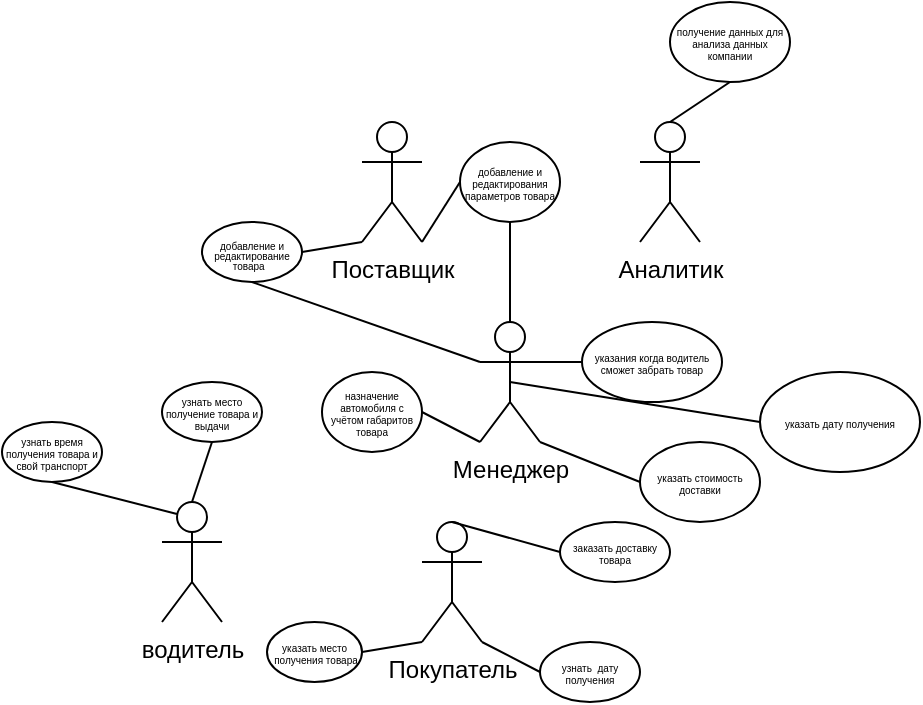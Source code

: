 <mxfile version="20.4.1" type="github">
  <diagram id="9mISTOdgkIwwT2x7VvCg" name="Страница 1">
    <mxGraphModel dx="511" dy="332" grid="1" gridSize="10" guides="1" tooltips="1" connect="1" arrows="1" fold="1" page="1" pageScale="1" pageWidth="827" pageHeight="1169" math="0" shadow="0">
      <root>
        <mxCell id="0" />
        <mxCell id="1" parent="0" />
        <mxCell id="vOyzcSi1PhW8EWlF-iAl-1" value="водитель" style="shape=umlActor;verticalLabelPosition=bottom;verticalAlign=top;html=1;outlineConnect=0;" vertex="1" parent="1">
          <mxGeometry x="130" y="250" width="30" height="60" as="geometry" />
        </mxCell>
        <mxCell id="vOyzcSi1PhW8EWlF-iAl-6" value="Поставщик" style="shape=umlActor;verticalLabelPosition=bottom;verticalAlign=top;html=1;outlineConnect=0;" vertex="1" parent="1">
          <mxGeometry x="230" y="60" width="30" height="60" as="geometry" />
        </mxCell>
        <mxCell id="vOyzcSi1PhW8EWlF-iAl-7" value="Покупатель" style="shape=umlActor;verticalLabelPosition=bottom;verticalAlign=top;html=1;outlineConnect=0;" vertex="1" parent="1">
          <mxGeometry x="260" y="260" width="30" height="60" as="geometry" />
        </mxCell>
        <mxCell id="vOyzcSi1PhW8EWlF-iAl-8" value="Менеджер" style="shape=umlActor;verticalLabelPosition=bottom;verticalAlign=top;html=1;outlineConnect=0;" vertex="1" parent="1">
          <mxGeometry x="289" y="160" width="30" height="60" as="geometry" />
        </mxCell>
        <mxCell id="vOyzcSi1PhW8EWlF-iAl-9" value="Аналитик" style="shape=umlActor;verticalLabelPosition=bottom;verticalAlign=top;html=1;outlineConnect=0;" vertex="1" parent="1">
          <mxGeometry x="369" y="60" width="30" height="60" as="geometry" />
        </mxCell>
        <mxCell id="vOyzcSi1PhW8EWlF-iAl-10" value="&lt;p style=&quot;line-height: 0.4;&quot;&gt;&lt;span style=&quot;font-size: 5px;&quot;&gt;добавление и редактирование товара&lt;/span&gt;&amp;nbsp;&lt;/p&gt;" style="ellipse;whiteSpace=wrap;html=1;align=center;" vertex="1" parent="1">
          <mxGeometry x="150" y="110" width="50" height="30" as="geometry" />
        </mxCell>
        <mxCell id="vOyzcSi1PhW8EWlF-iAl-15" value="добавление и редактирования параметров товара" style="ellipse;whiteSpace=wrap;html=1;fontSize=5;" vertex="1" parent="1">
          <mxGeometry x="279" y="70" width="50" height="40" as="geometry" />
        </mxCell>
        <mxCell id="vOyzcSi1PhW8EWlF-iAl-17" value="" style="endArrow=none;html=1;rounded=0;fontSize=5;exitX=1;exitY=0.5;exitDx=0;exitDy=0;entryX=0;entryY=1;entryDx=0;entryDy=0;entryPerimeter=0;" edge="1" parent="1" source="vOyzcSi1PhW8EWlF-iAl-10" target="vOyzcSi1PhW8EWlF-iAl-6">
          <mxGeometry width="50" height="50" relative="1" as="geometry">
            <mxPoint x="250" y="120" as="sourcePoint" />
            <mxPoint x="300" y="70" as="targetPoint" />
          </mxGeometry>
        </mxCell>
        <mxCell id="vOyzcSi1PhW8EWlF-iAl-18" value="" style="endArrow=none;html=1;rounded=0;fontSize=5;entryX=0;entryY=0.5;entryDx=0;entryDy=0;exitX=1;exitY=1;exitDx=0;exitDy=0;exitPerimeter=0;" edge="1" parent="1" source="vOyzcSi1PhW8EWlF-iAl-6" target="vOyzcSi1PhW8EWlF-iAl-15">
          <mxGeometry width="50" height="50" relative="1" as="geometry">
            <mxPoint x="250" y="100" as="sourcePoint" />
            <mxPoint x="300" y="50" as="targetPoint" />
          </mxGeometry>
        </mxCell>
        <mxCell id="vOyzcSi1PhW8EWlF-iAl-19" value="узнать время получения товара и свой транспорт" style="ellipse;whiteSpace=wrap;html=1;fontSize=5;" vertex="1" parent="1">
          <mxGeometry x="50" y="210" width="50" height="30" as="geometry" />
        </mxCell>
        <mxCell id="vOyzcSi1PhW8EWlF-iAl-20" value="" style="endArrow=none;html=1;rounded=0;fontSize=5;exitX=0.5;exitY=1;exitDx=0;exitDy=0;entryX=0.25;entryY=0.1;entryDx=0;entryDy=0;entryPerimeter=0;" edge="1" parent="1" source="vOyzcSi1PhW8EWlF-iAl-19" target="vOyzcSi1PhW8EWlF-iAl-1">
          <mxGeometry width="50" height="50" relative="1" as="geometry">
            <mxPoint x="250" y="190" as="sourcePoint" />
            <mxPoint x="300" y="140" as="targetPoint" />
          </mxGeometry>
        </mxCell>
        <mxCell id="vOyzcSi1PhW8EWlF-iAl-21" value="узнать&amp;nbsp; дату получения" style="ellipse;whiteSpace=wrap;html=1;fontSize=5;" vertex="1" parent="1">
          <mxGeometry x="319" y="320" width="50" height="30" as="geometry" />
        </mxCell>
        <mxCell id="vOyzcSi1PhW8EWlF-iAl-22" value="заказать доставку товара" style="ellipse;whiteSpace=wrap;html=1;fontSize=5;" vertex="1" parent="1">
          <mxGeometry x="329" y="260" width="55" height="30" as="geometry" />
        </mxCell>
        <mxCell id="vOyzcSi1PhW8EWlF-iAl-23" value="" style="endArrow=none;html=1;rounded=0;fontSize=5;entryX=0;entryY=0.5;entryDx=0;entryDy=0;exitX=0.5;exitY=0;exitDx=0;exitDy=0;exitPerimeter=0;" edge="1" parent="1" source="vOyzcSi1PhW8EWlF-iAl-7" target="vOyzcSi1PhW8EWlF-iAl-22">
          <mxGeometry width="50" height="50" relative="1" as="geometry">
            <mxPoint x="250" y="220" as="sourcePoint" />
            <mxPoint x="300" y="170" as="targetPoint" />
          </mxGeometry>
        </mxCell>
        <mxCell id="vOyzcSi1PhW8EWlF-iAl-24" value="указать место&amp;nbsp; получения товара" style="ellipse;whiteSpace=wrap;html=1;fontSize=5;" vertex="1" parent="1">
          <mxGeometry x="182.5" y="310" width="47.5" height="30" as="geometry" />
        </mxCell>
        <mxCell id="vOyzcSi1PhW8EWlF-iAl-25" value="" style="endArrow=none;html=1;rounded=0;fontSize=5;exitX=1;exitY=0.5;exitDx=0;exitDy=0;entryX=0;entryY=1;entryDx=0;entryDy=0;entryPerimeter=0;" edge="1" parent="1" source="vOyzcSi1PhW8EWlF-iAl-24" target="vOyzcSi1PhW8EWlF-iAl-7">
          <mxGeometry width="50" height="50" relative="1" as="geometry">
            <mxPoint x="250" y="210" as="sourcePoint" />
            <mxPoint x="300" y="160" as="targetPoint" />
          </mxGeometry>
        </mxCell>
        <mxCell id="vOyzcSi1PhW8EWlF-iAl-26" value="" style="endArrow=none;html=1;rounded=0;fontSize=5;entryX=0;entryY=0.5;entryDx=0;entryDy=0;exitX=1;exitY=1;exitDx=0;exitDy=0;exitPerimeter=0;" edge="1" parent="1" source="vOyzcSi1PhW8EWlF-iAl-7" target="vOyzcSi1PhW8EWlF-iAl-21">
          <mxGeometry width="50" height="50" relative="1" as="geometry">
            <mxPoint x="250" y="210" as="sourcePoint" />
            <mxPoint x="300" y="160" as="targetPoint" />
          </mxGeometry>
        </mxCell>
        <mxCell id="vOyzcSi1PhW8EWlF-iAl-28" value="узнать место получение товара и выдачи" style="ellipse;whiteSpace=wrap;html=1;fontSize=5;" vertex="1" parent="1">
          <mxGeometry x="130" y="190" width="50" height="30" as="geometry" />
        </mxCell>
        <mxCell id="vOyzcSi1PhW8EWlF-iAl-29" value="" style="endArrow=none;html=1;rounded=0;fontSize=5;exitX=0.5;exitY=0;exitDx=0;exitDy=0;exitPerimeter=0;entryX=0.5;entryY=1;entryDx=0;entryDy=0;" edge="1" parent="1" source="vOyzcSi1PhW8EWlF-iAl-1" target="vOyzcSi1PhW8EWlF-iAl-28">
          <mxGeometry width="50" height="50" relative="1" as="geometry">
            <mxPoint x="250" y="210" as="sourcePoint" />
            <mxPoint x="300" y="160" as="targetPoint" />
          </mxGeometry>
        </mxCell>
        <mxCell id="vOyzcSi1PhW8EWlF-iAl-30" value="получение данных для анализа данных компании" style="ellipse;whiteSpace=wrap;html=1;fontSize=5;" vertex="1" parent="1">
          <mxGeometry x="384" width="60" height="40" as="geometry" />
        </mxCell>
        <mxCell id="vOyzcSi1PhW8EWlF-iAl-31" value="" style="endArrow=none;html=1;rounded=0;fontSize=5;entryX=0.5;entryY=1;entryDx=0;entryDy=0;exitX=0.5;exitY=0;exitDx=0;exitDy=0;exitPerimeter=0;" edge="1" parent="1" source="vOyzcSi1PhW8EWlF-iAl-9" target="vOyzcSi1PhW8EWlF-iAl-30">
          <mxGeometry width="50" height="50" relative="1" as="geometry">
            <mxPoint x="250" y="180" as="sourcePoint" />
            <mxPoint x="300" y="130" as="targetPoint" />
          </mxGeometry>
        </mxCell>
        <mxCell id="vOyzcSi1PhW8EWlF-iAl-32" value="" style="endArrow=none;html=1;rounded=0;fontSize=5;exitX=0.5;exitY=1;exitDx=0;exitDy=0;entryX=0.5;entryY=0;entryDx=0;entryDy=0;entryPerimeter=0;" edge="1" parent="1" source="vOyzcSi1PhW8EWlF-iAl-15" target="vOyzcSi1PhW8EWlF-iAl-8">
          <mxGeometry width="50" height="50" relative="1" as="geometry">
            <mxPoint x="250" y="210" as="sourcePoint" />
            <mxPoint x="300" y="160" as="targetPoint" />
          </mxGeometry>
        </mxCell>
        <mxCell id="vOyzcSi1PhW8EWlF-iAl-33" value="" style="endArrow=none;html=1;rounded=0;fontSize=5;exitX=0.5;exitY=1;exitDx=0;exitDy=0;entryX=0;entryY=0.333;entryDx=0;entryDy=0;entryPerimeter=0;" edge="1" parent="1" source="vOyzcSi1PhW8EWlF-iAl-10" target="vOyzcSi1PhW8EWlF-iAl-8">
          <mxGeometry width="50" height="50" relative="1" as="geometry">
            <mxPoint x="210" y="160" as="sourcePoint" />
            <mxPoint x="300" y="160" as="targetPoint" />
          </mxGeometry>
        </mxCell>
        <mxCell id="vOyzcSi1PhW8EWlF-iAl-34" value="назначение автомобиля с учётом габаритов товара" style="ellipse;whiteSpace=wrap;html=1;fontSize=5;" vertex="1" parent="1">
          <mxGeometry x="210" y="185" width="50" height="40" as="geometry" />
        </mxCell>
        <mxCell id="vOyzcSi1PhW8EWlF-iAl-35" value="" style="endArrow=none;html=1;rounded=0;fontSize=5;exitX=1;exitY=0.5;exitDx=0;exitDy=0;entryX=0;entryY=1;entryDx=0;entryDy=0;entryPerimeter=0;" edge="1" parent="1" source="vOyzcSi1PhW8EWlF-iAl-34" target="vOyzcSi1PhW8EWlF-iAl-8">
          <mxGeometry width="50" height="50" relative="1" as="geometry">
            <mxPoint x="250" y="200" as="sourcePoint" />
            <mxPoint x="300" y="150" as="targetPoint" />
          </mxGeometry>
        </mxCell>
        <mxCell id="vOyzcSi1PhW8EWlF-iAl-36" value="указания когда водитель сможет забрать товар" style="ellipse;whiteSpace=wrap;html=1;fontSize=5;" vertex="1" parent="1">
          <mxGeometry x="340" y="160" width="70" height="40" as="geometry" />
        </mxCell>
        <mxCell id="vOyzcSi1PhW8EWlF-iAl-37" value="" style="endArrow=none;html=1;rounded=0;fontSize=5;entryX=0;entryY=0.5;entryDx=0;entryDy=0;exitX=1;exitY=0.333;exitDx=0;exitDy=0;exitPerimeter=0;" edge="1" parent="1" source="vOyzcSi1PhW8EWlF-iAl-8" target="vOyzcSi1PhW8EWlF-iAl-36">
          <mxGeometry width="50" height="50" relative="1" as="geometry">
            <mxPoint x="250" y="200" as="sourcePoint" />
            <mxPoint x="300" y="150" as="targetPoint" />
          </mxGeometry>
        </mxCell>
        <mxCell id="vOyzcSi1PhW8EWlF-iAl-38" value="указать стоимость доставки" style="ellipse;whiteSpace=wrap;html=1;fontSize=5;" vertex="1" parent="1">
          <mxGeometry x="369" y="220" width="60" height="40" as="geometry" />
        </mxCell>
        <mxCell id="vOyzcSi1PhW8EWlF-iAl-39" value="" style="endArrow=none;html=1;rounded=0;fontSize=5;entryX=0;entryY=0.5;entryDx=0;entryDy=0;exitX=1;exitY=1;exitDx=0;exitDy=0;exitPerimeter=0;" edge="1" parent="1" source="vOyzcSi1PhW8EWlF-iAl-8" target="vOyzcSi1PhW8EWlF-iAl-38">
          <mxGeometry width="50" height="50" relative="1" as="geometry">
            <mxPoint x="250" y="200" as="sourcePoint" />
            <mxPoint x="300" y="150" as="targetPoint" />
          </mxGeometry>
        </mxCell>
        <mxCell id="vOyzcSi1PhW8EWlF-iAl-40" value="указать дату получения" style="ellipse;whiteSpace=wrap;html=1;fontSize=5;" vertex="1" parent="1">
          <mxGeometry x="429" y="185" width="80" height="50" as="geometry" />
        </mxCell>
        <mxCell id="vOyzcSi1PhW8EWlF-iAl-41" value="" style="endArrow=none;html=1;rounded=0;fontSize=5;entryX=0;entryY=0.5;entryDx=0;entryDy=0;exitX=0.5;exitY=0.5;exitDx=0;exitDy=0;exitPerimeter=0;" edge="1" parent="1" source="vOyzcSi1PhW8EWlF-iAl-8" target="vOyzcSi1PhW8EWlF-iAl-40">
          <mxGeometry width="50" height="50" relative="1" as="geometry">
            <mxPoint x="250" y="200" as="sourcePoint" />
            <mxPoint x="300" y="150" as="targetPoint" />
          </mxGeometry>
        </mxCell>
      </root>
    </mxGraphModel>
  </diagram>
</mxfile>
